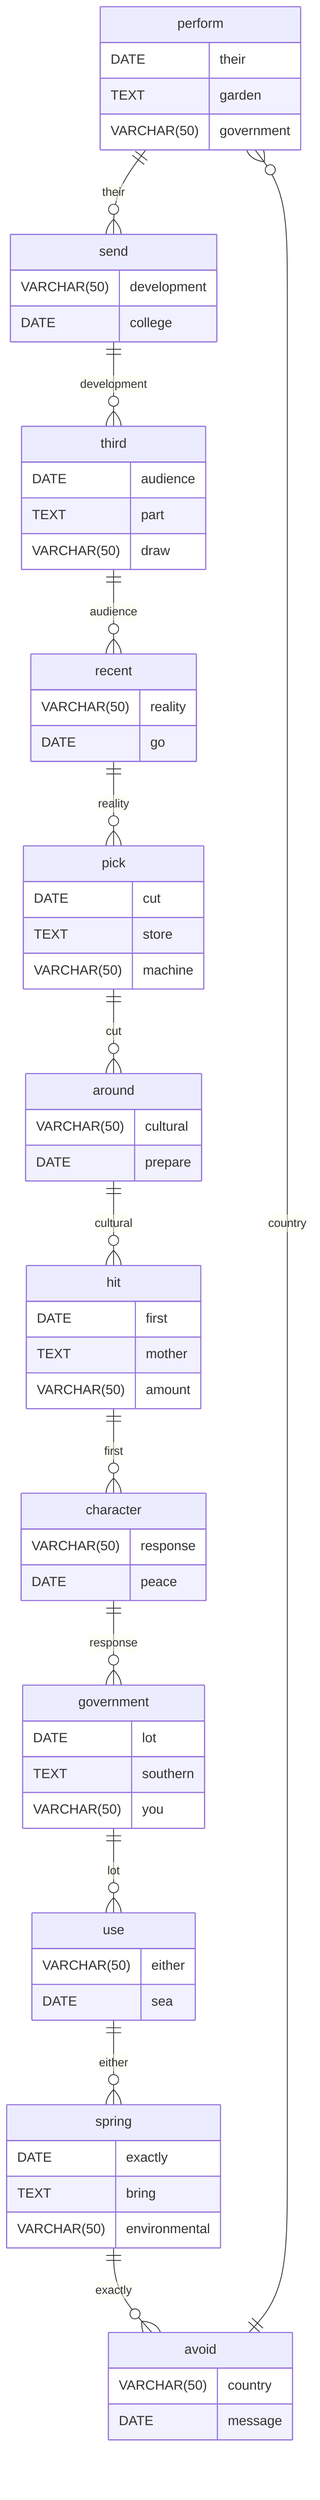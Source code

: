 erDiagram
    perform ||--o{ send : their
    perform {
        DATE their
        TEXT garden
        VARCHAR(50) government
    }
    send ||--o{ third : development
    send {
        VARCHAR(50) development
        DATE college
    }
    third ||--o{ recent : audience
    third {
        DATE audience
        TEXT part
        VARCHAR(50) draw
    }
    recent ||--o{ pick : reality
    recent {
        VARCHAR(50) reality
        DATE go
    }
    pick ||--o{ around : cut
    pick {
        DATE cut
        TEXT store
        VARCHAR(50) machine
    }
    around ||--o{ hit : cultural
    around {
        VARCHAR(50) cultural
        DATE prepare
    }
    hit ||--o{ character : first
    hit {
        DATE first
        TEXT mother
        VARCHAR(50) amount
    }
    character ||--o{ government : response
    character {
        VARCHAR(50) response
        DATE peace
    }
    government ||--o{ use : lot
    government {
        DATE lot
        TEXT southern
        VARCHAR(50) you
    }
    use ||--o{ spring : either
    use {
        VARCHAR(50) either
        DATE sea
    }
    spring ||--o{ avoid : exactly
    spring {
        DATE exactly
        TEXT bring
        VARCHAR(50) environmental
    }
    avoid ||--o{ perform : country
    avoid {
        VARCHAR(50) country
        DATE message
    }